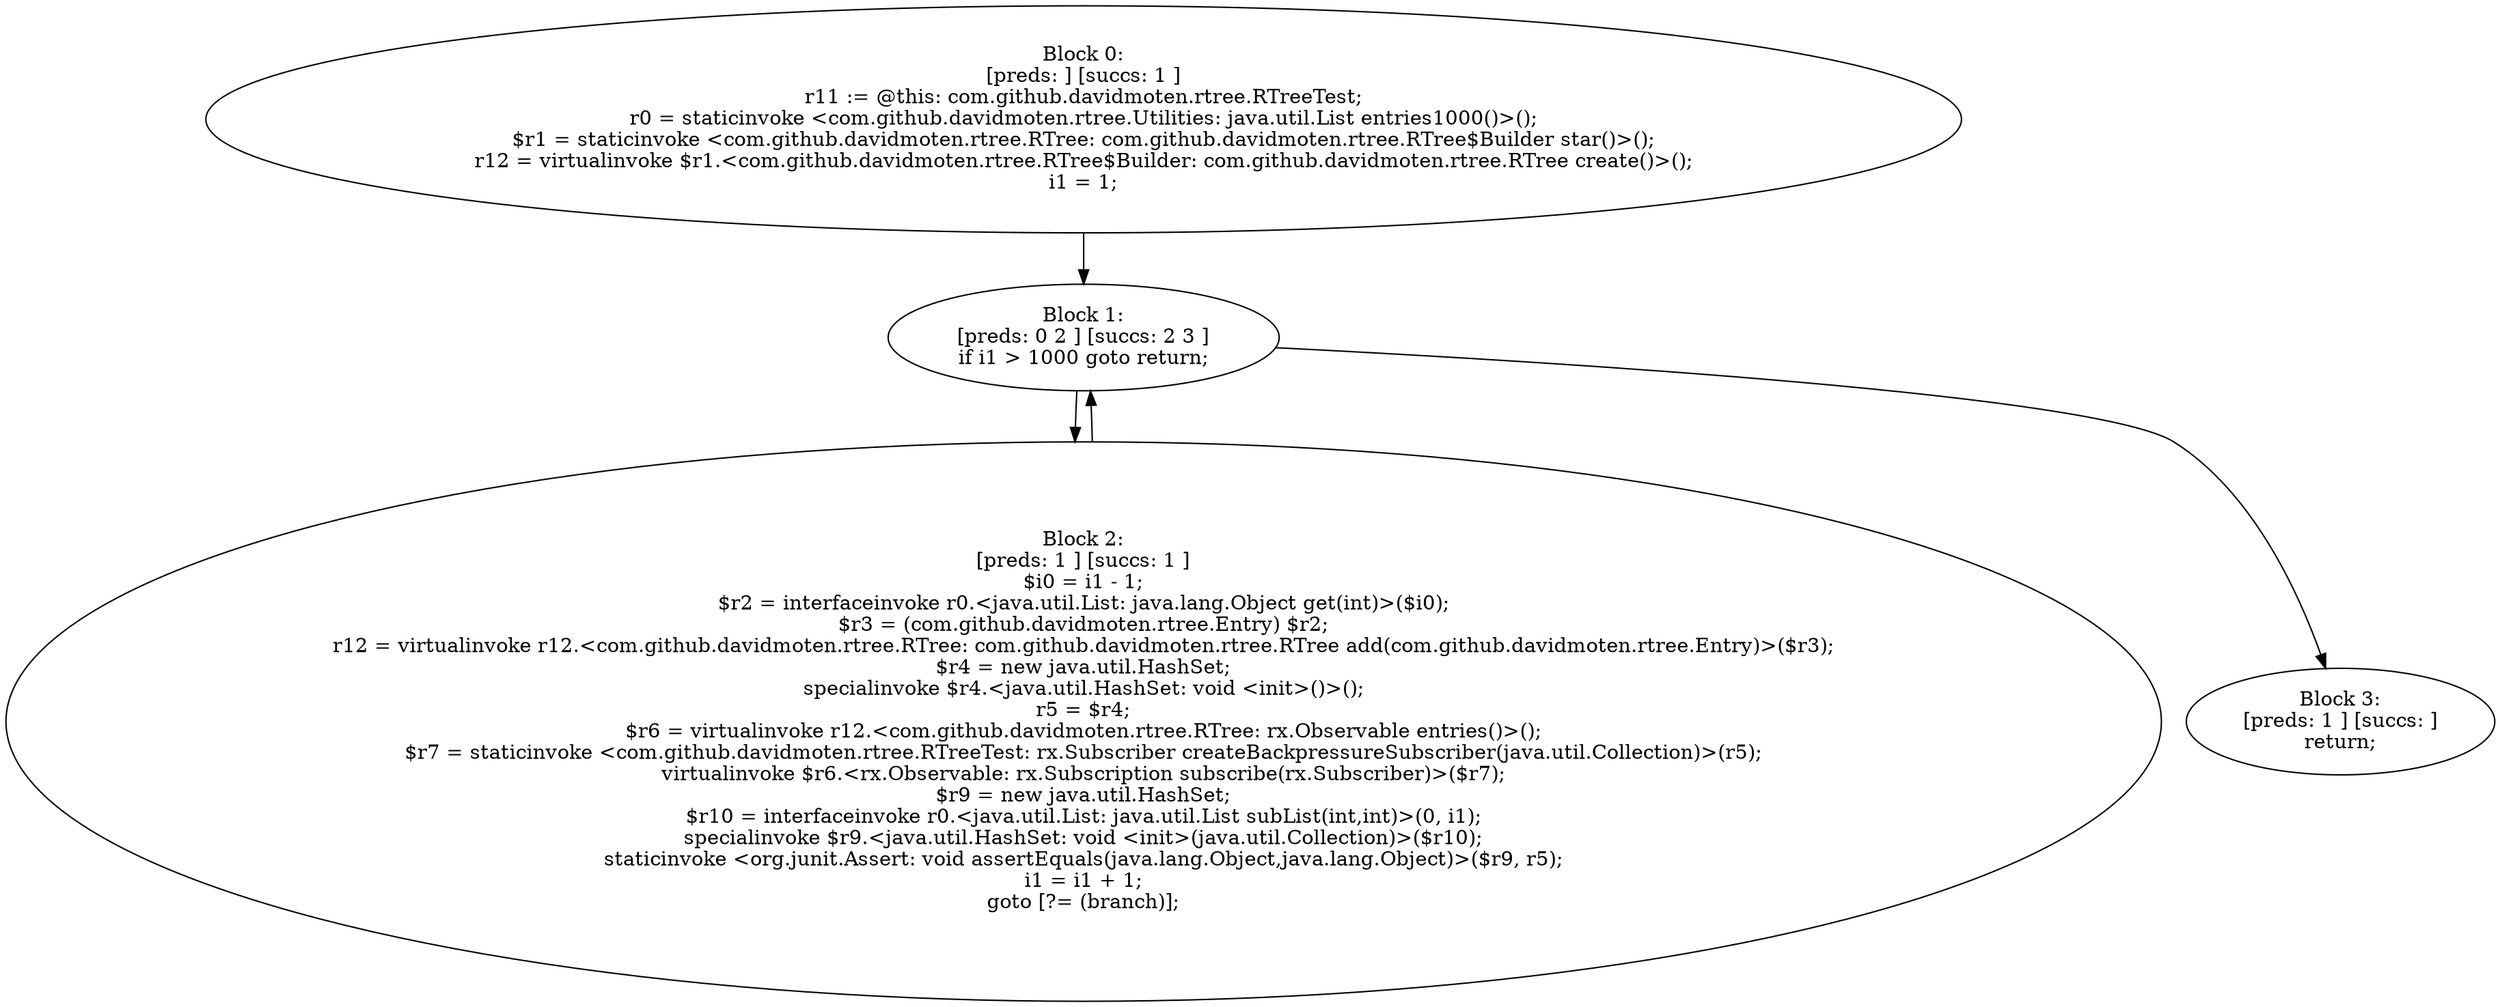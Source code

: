 digraph "unitGraph" {
    "Block 0:
[preds: ] [succs: 1 ]
r11 := @this: com.github.davidmoten.rtree.RTreeTest;
r0 = staticinvoke <com.github.davidmoten.rtree.Utilities: java.util.List entries1000()>();
$r1 = staticinvoke <com.github.davidmoten.rtree.RTree: com.github.davidmoten.rtree.RTree$Builder star()>();
r12 = virtualinvoke $r1.<com.github.davidmoten.rtree.RTree$Builder: com.github.davidmoten.rtree.RTree create()>();
i1 = 1;
"
    "Block 1:
[preds: 0 2 ] [succs: 2 3 ]
if i1 > 1000 goto return;
"
    "Block 2:
[preds: 1 ] [succs: 1 ]
$i0 = i1 - 1;
$r2 = interfaceinvoke r0.<java.util.List: java.lang.Object get(int)>($i0);
$r3 = (com.github.davidmoten.rtree.Entry) $r2;
r12 = virtualinvoke r12.<com.github.davidmoten.rtree.RTree: com.github.davidmoten.rtree.RTree add(com.github.davidmoten.rtree.Entry)>($r3);
$r4 = new java.util.HashSet;
specialinvoke $r4.<java.util.HashSet: void <init>()>();
r5 = $r4;
$r6 = virtualinvoke r12.<com.github.davidmoten.rtree.RTree: rx.Observable entries()>();
$r7 = staticinvoke <com.github.davidmoten.rtree.RTreeTest: rx.Subscriber createBackpressureSubscriber(java.util.Collection)>(r5);
virtualinvoke $r6.<rx.Observable: rx.Subscription subscribe(rx.Subscriber)>($r7);
$r9 = new java.util.HashSet;
$r10 = interfaceinvoke r0.<java.util.List: java.util.List subList(int,int)>(0, i1);
specialinvoke $r9.<java.util.HashSet: void <init>(java.util.Collection)>($r10);
staticinvoke <org.junit.Assert: void assertEquals(java.lang.Object,java.lang.Object)>($r9, r5);
i1 = i1 + 1;
goto [?= (branch)];
"
    "Block 3:
[preds: 1 ] [succs: ]
return;
"
    "Block 0:
[preds: ] [succs: 1 ]
r11 := @this: com.github.davidmoten.rtree.RTreeTest;
r0 = staticinvoke <com.github.davidmoten.rtree.Utilities: java.util.List entries1000()>();
$r1 = staticinvoke <com.github.davidmoten.rtree.RTree: com.github.davidmoten.rtree.RTree$Builder star()>();
r12 = virtualinvoke $r1.<com.github.davidmoten.rtree.RTree$Builder: com.github.davidmoten.rtree.RTree create()>();
i1 = 1;
"->"Block 1:
[preds: 0 2 ] [succs: 2 3 ]
if i1 > 1000 goto return;
";
    "Block 1:
[preds: 0 2 ] [succs: 2 3 ]
if i1 > 1000 goto return;
"->"Block 2:
[preds: 1 ] [succs: 1 ]
$i0 = i1 - 1;
$r2 = interfaceinvoke r0.<java.util.List: java.lang.Object get(int)>($i0);
$r3 = (com.github.davidmoten.rtree.Entry) $r2;
r12 = virtualinvoke r12.<com.github.davidmoten.rtree.RTree: com.github.davidmoten.rtree.RTree add(com.github.davidmoten.rtree.Entry)>($r3);
$r4 = new java.util.HashSet;
specialinvoke $r4.<java.util.HashSet: void <init>()>();
r5 = $r4;
$r6 = virtualinvoke r12.<com.github.davidmoten.rtree.RTree: rx.Observable entries()>();
$r7 = staticinvoke <com.github.davidmoten.rtree.RTreeTest: rx.Subscriber createBackpressureSubscriber(java.util.Collection)>(r5);
virtualinvoke $r6.<rx.Observable: rx.Subscription subscribe(rx.Subscriber)>($r7);
$r9 = new java.util.HashSet;
$r10 = interfaceinvoke r0.<java.util.List: java.util.List subList(int,int)>(0, i1);
specialinvoke $r9.<java.util.HashSet: void <init>(java.util.Collection)>($r10);
staticinvoke <org.junit.Assert: void assertEquals(java.lang.Object,java.lang.Object)>($r9, r5);
i1 = i1 + 1;
goto [?= (branch)];
";
    "Block 1:
[preds: 0 2 ] [succs: 2 3 ]
if i1 > 1000 goto return;
"->"Block 3:
[preds: 1 ] [succs: ]
return;
";
    "Block 2:
[preds: 1 ] [succs: 1 ]
$i0 = i1 - 1;
$r2 = interfaceinvoke r0.<java.util.List: java.lang.Object get(int)>($i0);
$r3 = (com.github.davidmoten.rtree.Entry) $r2;
r12 = virtualinvoke r12.<com.github.davidmoten.rtree.RTree: com.github.davidmoten.rtree.RTree add(com.github.davidmoten.rtree.Entry)>($r3);
$r4 = new java.util.HashSet;
specialinvoke $r4.<java.util.HashSet: void <init>()>();
r5 = $r4;
$r6 = virtualinvoke r12.<com.github.davidmoten.rtree.RTree: rx.Observable entries()>();
$r7 = staticinvoke <com.github.davidmoten.rtree.RTreeTest: rx.Subscriber createBackpressureSubscriber(java.util.Collection)>(r5);
virtualinvoke $r6.<rx.Observable: rx.Subscription subscribe(rx.Subscriber)>($r7);
$r9 = new java.util.HashSet;
$r10 = interfaceinvoke r0.<java.util.List: java.util.List subList(int,int)>(0, i1);
specialinvoke $r9.<java.util.HashSet: void <init>(java.util.Collection)>($r10);
staticinvoke <org.junit.Assert: void assertEquals(java.lang.Object,java.lang.Object)>($r9, r5);
i1 = i1 + 1;
goto [?= (branch)];
"->"Block 1:
[preds: 0 2 ] [succs: 2 3 ]
if i1 > 1000 goto return;
";
}
